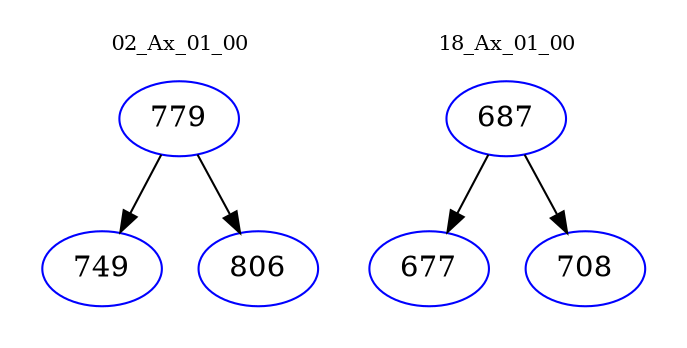 digraph{
subgraph cluster_0 {
color = white
label = "02_Ax_01_00";
fontsize=10;
T0_779 [label="779", color="blue"]
T0_779 -> T0_749 [color="black"]
T0_749 [label="749", color="blue"]
T0_779 -> T0_806 [color="black"]
T0_806 [label="806", color="blue"]
}
subgraph cluster_1 {
color = white
label = "18_Ax_01_00";
fontsize=10;
T1_687 [label="687", color="blue"]
T1_687 -> T1_677 [color="black"]
T1_677 [label="677", color="blue"]
T1_687 -> T1_708 [color="black"]
T1_708 [label="708", color="blue"]
}
}
